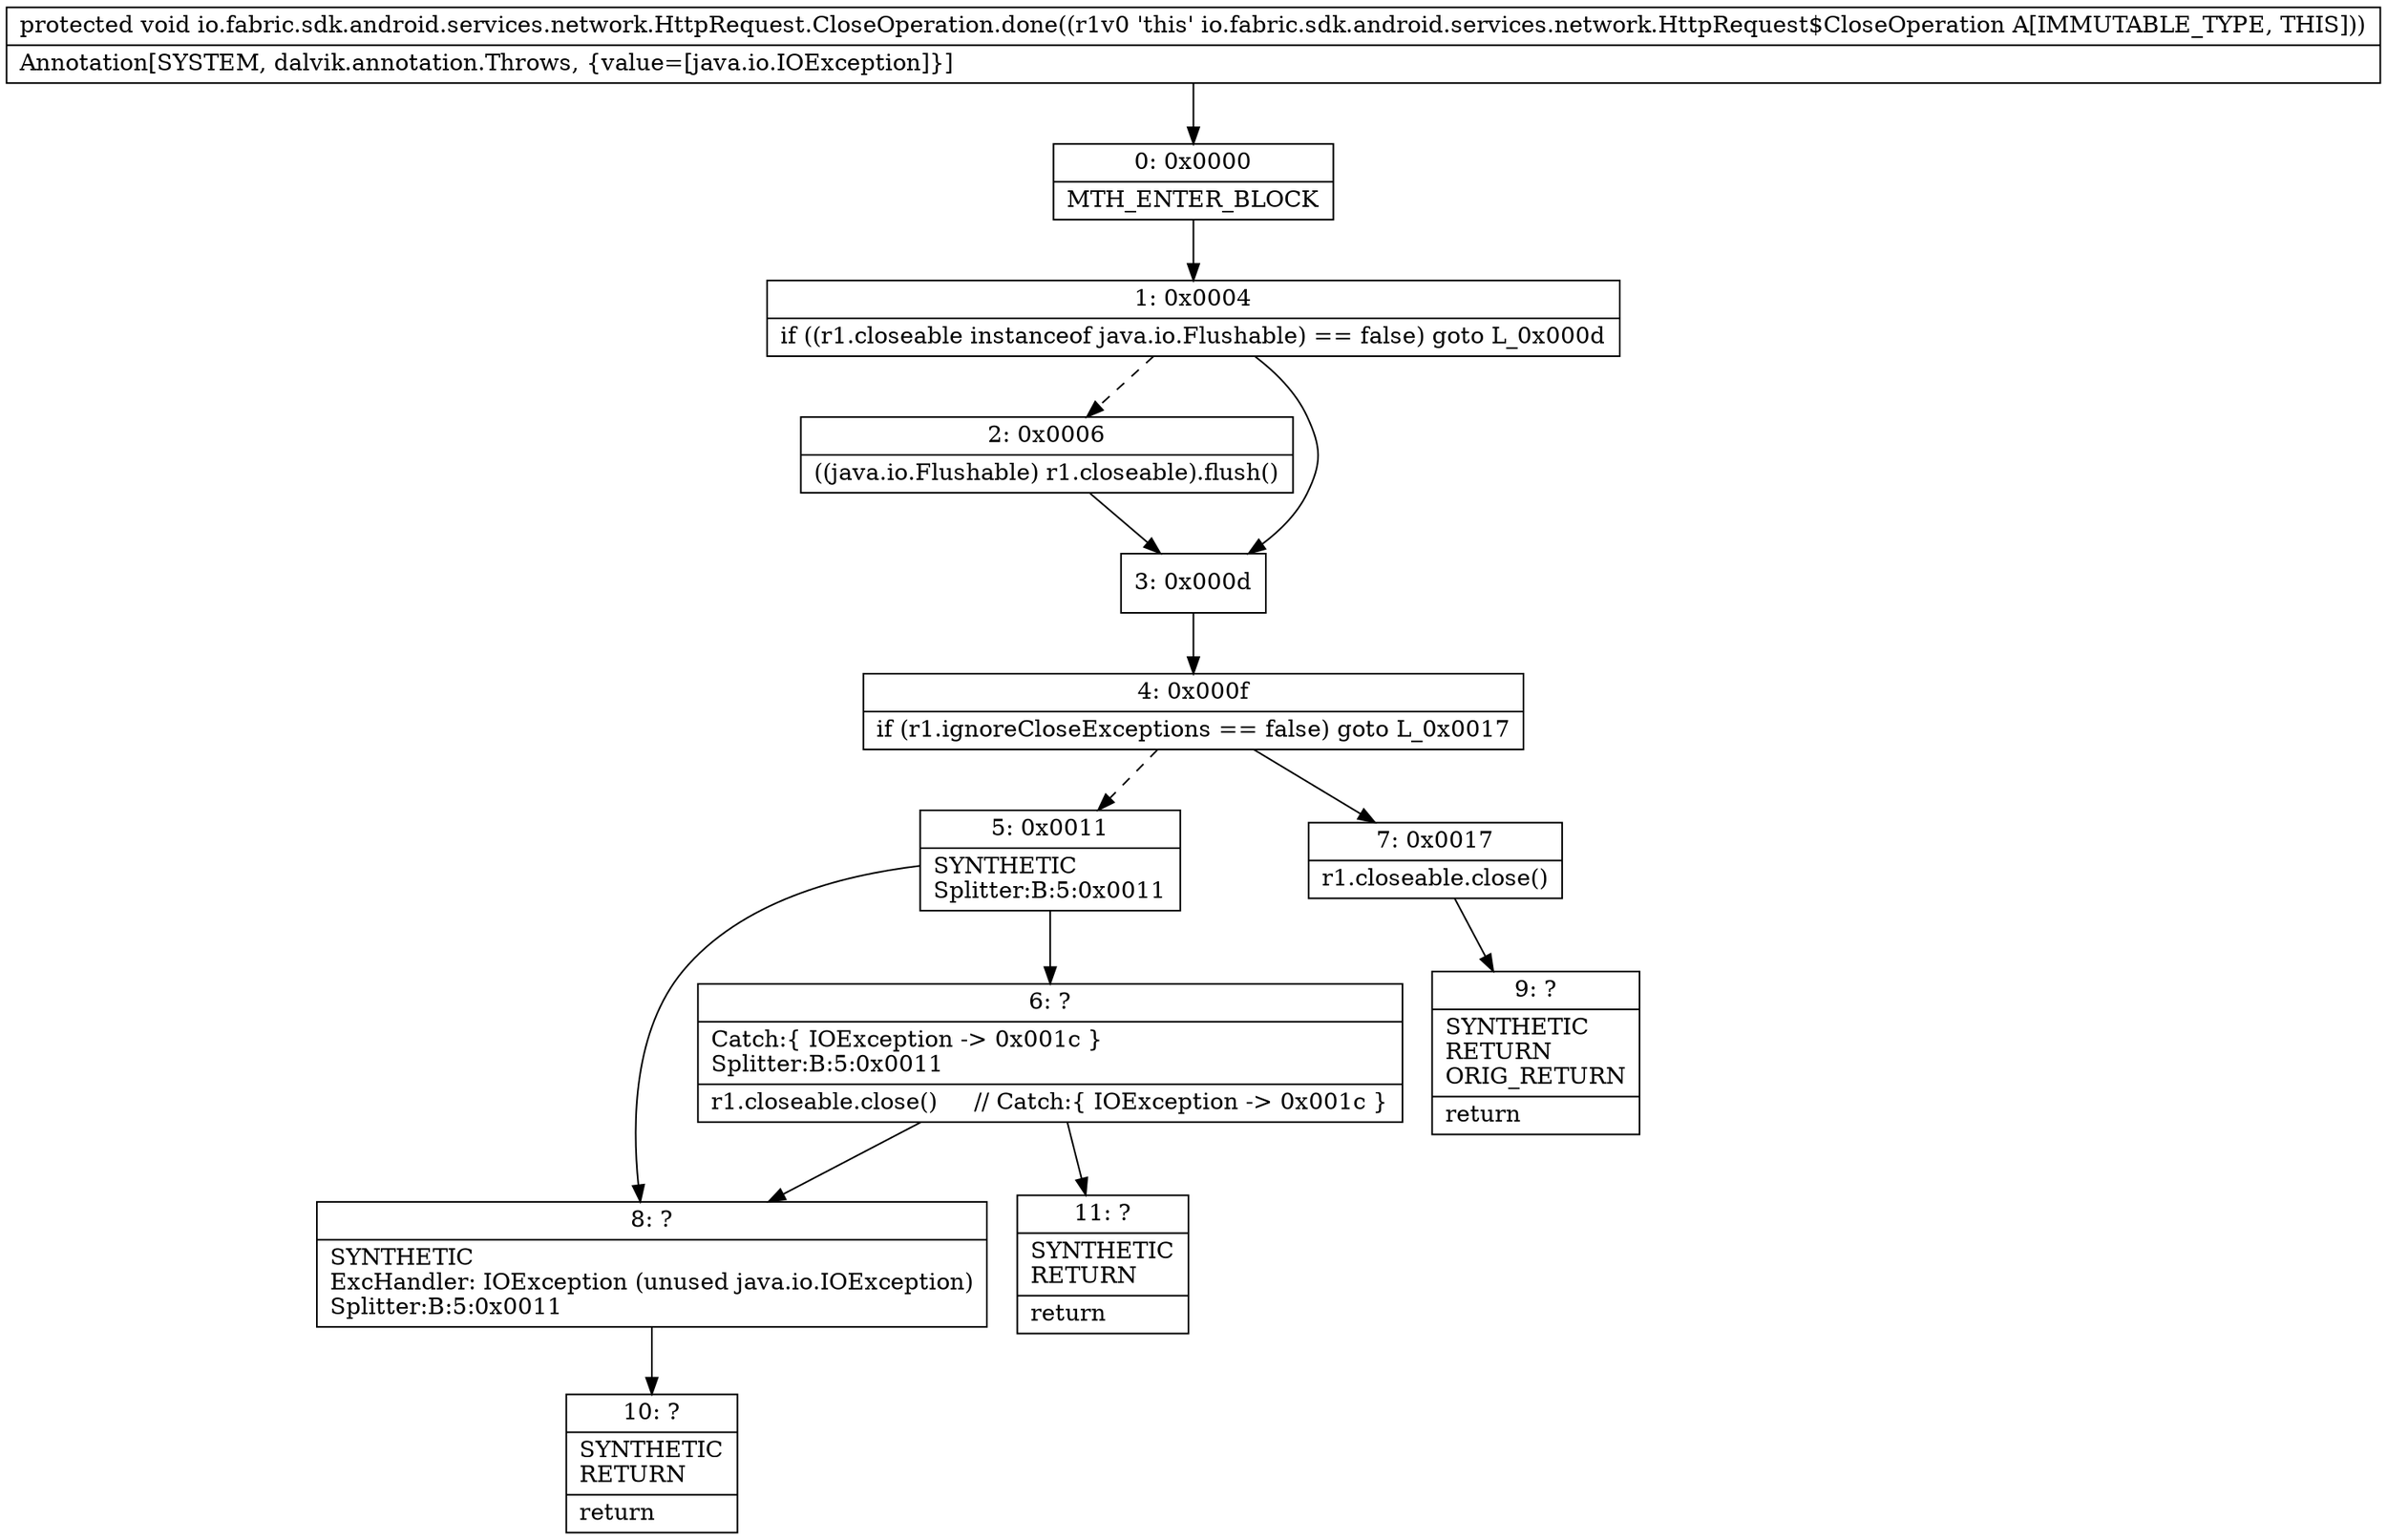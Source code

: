 digraph "CFG forio.fabric.sdk.android.services.network.HttpRequest.CloseOperation.done()V" {
Node_0 [shape=record,label="{0\:\ 0x0000|MTH_ENTER_BLOCK\l}"];
Node_1 [shape=record,label="{1\:\ 0x0004|if ((r1.closeable instanceof java.io.Flushable) == false) goto L_0x000d\l}"];
Node_2 [shape=record,label="{2\:\ 0x0006|((java.io.Flushable) r1.closeable).flush()\l}"];
Node_3 [shape=record,label="{3\:\ 0x000d}"];
Node_4 [shape=record,label="{4\:\ 0x000f|if (r1.ignoreCloseExceptions == false) goto L_0x0017\l}"];
Node_5 [shape=record,label="{5\:\ 0x0011|SYNTHETIC\lSplitter:B:5:0x0011\l}"];
Node_6 [shape=record,label="{6\:\ ?|Catch:\{ IOException \-\> 0x001c \}\lSplitter:B:5:0x0011\l|r1.closeable.close()     \/\/ Catch:\{ IOException \-\> 0x001c \}\l}"];
Node_7 [shape=record,label="{7\:\ 0x0017|r1.closeable.close()\l}"];
Node_8 [shape=record,label="{8\:\ ?|SYNTHETIC\lExcHandler: IOException (unused java.io.IOException)\lSplitter:B:5:0x0011\l}"];
Node_9 [shape=record,label="{9\:\ ?|SYNTHETIC\lRETURN\lORIG_RETURN\l|return\l}"];
Node_10 [shape=record,label="{10\:\ ?|SYNTHETIC\lRETURN\l|return\l}"];
Node_11 [shape=record,label="{11\:\ ?|SYNTHETIC\lRETURN\l|return\l}"];
MethodNode[shape=record,label="{protected void io.fabric.sdk.android.services.network.HttpRequest.CloseOperation.done((r1v0 'this' io.fabric.sdk.android.services.network.HttpRequest$CloseOperation A[IMMUTABLE_TYPE, THIS]))  | Annotation[SYSTEM, dalvik.annotation.Throws, \{value=[java.io.IOException]\}]\l}"];
MethodNode -> Node_0;
Node_0 -> Node_1;
Node_1 -> Node_2[style=dashed];
Node_1 -> Node_3;
Node_2 -> Node_3;
Node_3 -> Node_4;
Node_4 -> Node_5[style=dashed];
Node_4 -> Node_7;
Node_5 -> Node_6;
Node_5 -> Node_8;
Node_6 -> Node_8;
Node_6 -> Node_11;
Node_7 -> Node_9;
Node_8 -> Node_10;
}

